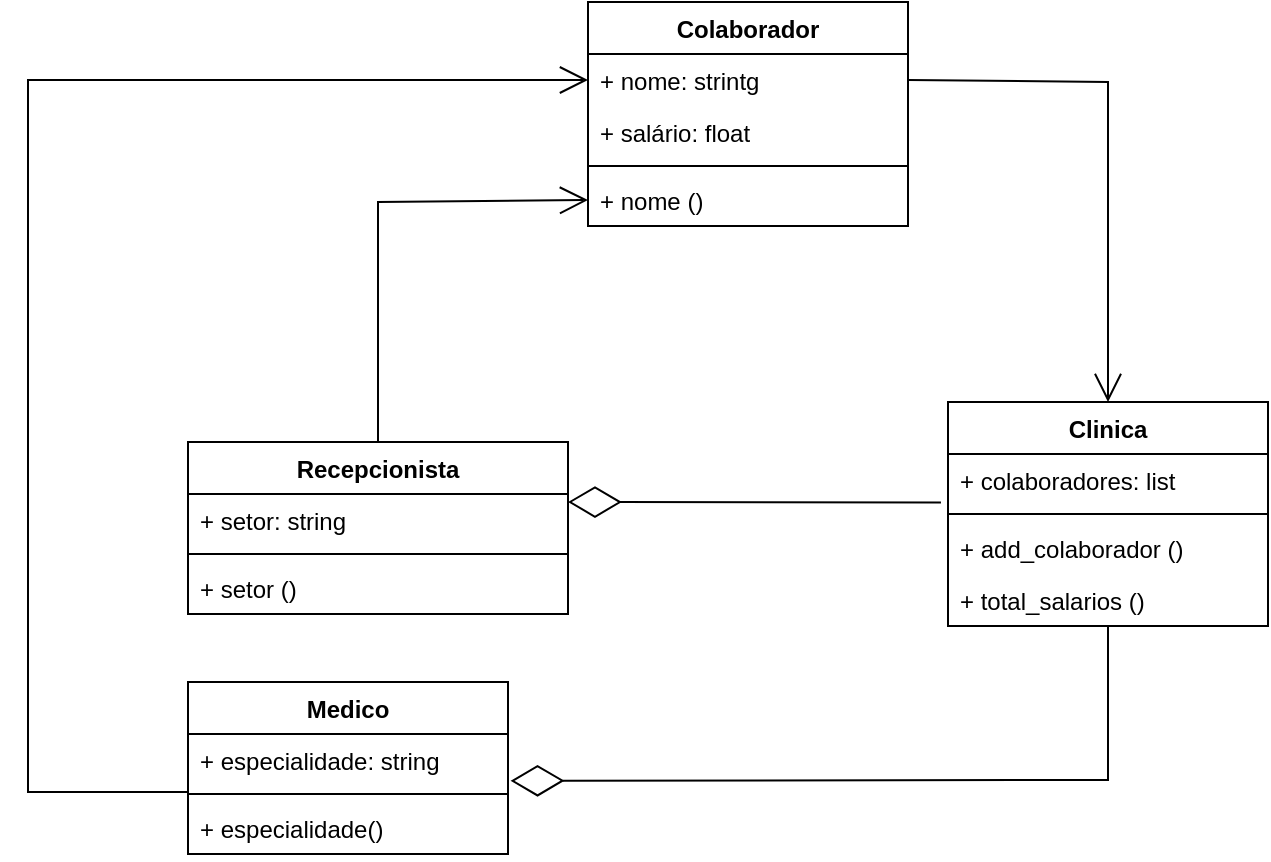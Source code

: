 <mxfile version="17.2.5" type="device"><diagram id="7FpX_erR9Wc104CND5sk" name="Page-1"><mxGraphModel dx="1422" dy="705" grid="1" gridSize="10" guides="1" tooltips="1" connect="1" arrows="1" fold="1" page="1" pageScale="1" pageWidth="3300" pageHeight="4681" math="0" shadow="0"><root><mxCell id="0"/><mxCell id="1" parent="0"/><mxCell id="ruxpqQv0q9wyHVtwqUy3-1" value="Clinica" style="swimlane;fontStyle=1;align=center;verticalAlign=top;childLayout=stackLayout;horizontal=1;startSize=26;horizontalStack=0;resizeParent=1;resizeParentMax=0;resizeLast=0;collapsible=1;marginBottom=0;" parent="1" vertex="1"><mxGeometry x="620" y="210" width="160" height="112" as="geometry"/></mxCell><mxCell id="ruxpqQv0q9wyHVtwqUy3-2" value="+ colaboradores: list" style="text;strokeColor=none;fillColor=none;align=left;verticalAlign=top;spacingLeft=4;spacingRight=4;overflow=hidden;rotatable=0;points=[[0,0.5],[1,0.5]];portConstraint=eastwest;" parent="ruxpqQv0q9wyHVtwqUy3-1" vertex="1"><mxGeometry y="26" width="160" height="26" as="geometry"/></mxCell><mxCell id="ruxpqQv0q9wyHVtwqUy3-3" value="" style="line;strokeWidth=1;fillColor=none;align=left;verticalAlign=middle;spacingTop=-1;spacingLeft=3;spacingRight=3;rotatable=0;labelPosition=right;points=[];portConstraint=eastwest;" parent="ruxpqQv0q9wyHVtwqUy3-1" vertex="1"><mxGeometry y="52" width="160" height="8" as="geometry"/></mxCell><mxCell id="ruxpqQv0q9wyHVtwqUy3-4" value="+ add_colaborador ()" style="text;strokeColor=none;fillColor=none;align=left;verticalAlign=top;spacingLeft=4;spacingRight=4;overflow=hidden;rotatable=0;points=[[0,0.5],[1,0.5]];portConstraint=eastwest;" parent="ruxpqQv0q9wyHVtwqUy3-1" vertex="1"><mxGeometry y="60" width="160" height="26" as="geometry"/></mxCell><mxCell id="ruxpqQv0q9wyHVtwqUy3-22" value="+ total_salarios ()" style="text;strokeColor=none;fillColor=none;align=left;verticalAlign=top;spacingLeft=4;spacingRight=4;overflow=hidden;rotatable=0;points=[[0,0.5],[1,0.5]];portConstraint=eastwest;" parent="ruxpqQv0q9wyHVtwqUy3-1" vertex="1"><mxGeometry y="86" width="160" height="26" as="geometry"/></mxCell><mxCell id="ruxpqQv0q9wyHVtwqUy3-5" value="Colaborador" style="swimlane;fontStyle=1;align=center;verticalAlign=top;childLayout=stackLayout;horizontal=1;startSize=26;horizontalStack=0;resizeParent=1;resizeParentMax=0;resizeLast=0;collapsible=1;marginBottom=0;" parent="1" vertex="1"><mxGeometry x="440" y="10" width="160" height="112" as="geometry"/></mxCell><mxCell id="ruxpqQv0q9wyHVtwqUy3-6" value="+ nome: strintg" style="text;strokeColor=none;fillColor=none;align=left;verticalAlign=top;spacingLeft=4;spacingRight=4;overflow=hidden;rotatable=0;points=[[0,0.5],[1,0.5]];portConstraint=eastwest;" parent="ruxpqQv0q9wyHVtwqUy3-5" vertex="1"><mxGeometry y="26" width="160" height="26" as="geometry"/></mxCell><mxCell id="vU4_ta7W8LW8CaDpq-Ht-1" value="+ salário: float" style="text;strokeColor=none;fillColor=none;align=left;verticalAlign=top;spacingLeft=4;spacingRight=4;overflow=hidden;rotatable=0;points=[[0,0.5],[1,0.5]];portConstraint=eastwest;" vertex="1" parent="ruxpqQv0q9wyHVtwqUy3-5"><mxGeometry y="52" width="160" height="26" as="geometry"/></mxCell><mxCell id="ruxpqQv0q9wyHVtwqUy3-7" value="" style="line;strokeWidth=1;fillColor=none;align=left;verticalAlign=middle;spacingTop=-1;spacingLeft=3;spacingRight=3;rotatable=0;labelPosition=right;points=[];portConstraint=eastwest;" parent="ruxpqQv0q9wyHVtwqUy3-5" vertex="1"><mxGeometry y="78" width="160" height="8" as="geometry"/></mxCell><mxCell id="ruxpqQv0q9wyHVtwqUy3-8" value="+ nome ()" style="text;strokeColor=none;fillColor=none;align=left;verticalAlign=top;spacingLeft=4;spacingRight=4;overflow=hidden;rotatable=0;points=[[0,0.5],[1,0.5]];portConstraint=eastwest;" parent="ruxpqQv0q9wyHVtwqUy3-5" vertex="1"><mxGeometry y="86" width="160" height="26" as="geometry"/></mxCell><mxCell id="ruxpqQv0q9wyHVtwqUy3-9" value="Medico" style="swimlane;fontStyle=1;align=center;verticalAlign=top;childLayout=stackLayout;horizontal=1;startSize=26;horizontalStack=0;resizeParent=1;resizeParentMax=0;resizeLast=0;collapsible=1;marginBottom=0;" parent="1" vertex="1"><mxGeometry x="240" y="350" width="160" height="86" as="geometry"/></mxCell><mxCell id="vU4_ta7W8LW8CaDpq-Ht-2" value="+ especialidade: string" style="text;strokeColor=none;fillColor=none;align=left;verticalAlign=top;spacingLeft=4;spacingRight=4;overflow=hidden;rotatable=0;points=[[0,0.5],[1,0.5]];portConstraint=eastwest;" vertex="1" parent="ruxpqQv0q9wyHVtwqUy3-9"><mxGeometry y="26" width="160" height="26" as="geometry"/></mxCell><mxCell id="ruxpqQv0q9wyHVtwqUy3-11" value="" style="line;strokeWidth=1;fillColor=none;align=left;verticalAlign=middle;spacingTop=-1;spacingLeft=3;spacingRight=3;rotatable=0;labelPosition=right;points=[];portConstraint=eastwest;" parent="ruxpqQv0q9wyHVtwqUy3-9" vertex="1"><mxGeometry y="52" width="160" height="8" as="geometry"/></mxCell><mxCell id="ruxpqQv0q9wyHVtwqUy3-12" value="+ especialidade()" style="text;strokeColor=none;fillColor=none;align=left;verticalAlign=top;spacingLeft=4;spacingRight=4;overflow=hidden;rotatable=0;points=[[0,0.5],[1,0.5]];portConstraint=eastwest;" parent="ruxpqQv0q9wyHVtwqUy3-9" vertex="1"><mxGeometry y="60" width="160" height="26" as="geometry"/></mxCell><mxCell id="ruxpqQv0q9wyHVtwqUy3-13" value="Recepcionista" style="swimlane;fontStyle=1;align=center;verticalAlign=top;childLayout=stackLayout;horizontal=1;startSize=26;horizontalStack=0;resizeParent=1;resizeParentMax=0;resizeLast=0;collapsible=1;marginBottom=0;" parent="1" vertex="1"><mxGeometry x="240" y="230" width="190" height="86" as="geometry"/></mxCell><mxCell id="ruxpqQv0q9wyHVtwqUy3-14" value="+ setor: string" style="text;strokeColor=none;fillColor=none;align=left;verticalAlign=top;spacingLeft=4;spacingRight=4;overflow=hidden;rotatable=0;points=[[0,0.5],[1,0.5]];portConstraint=eastwest;" parent="ruxpqQv0q9wyHVtwqUy3-13" vertex="1"><mxGeometry y="26" width="190" height="26" as="geometry"/></mxCell><mxCell id="ruxpqQv0q9wyHVtwqUy3-15" value="" style="line;strokeWidth=1;fillColor=none;align=left;verticalAlign=middle;spacingTop=-1;spacingLeft=3;spacingRight=3;rotatable=0;labelPosition=right;points=[];portConstraint=eastwest;" parent="ruxpqQv0q9wyHVtwqUy3-13" vertex="1"><mxGeometry y="52" width="190" height="8" as="geometry"/></mxCell><mxCell id="ruxpqQv0q9wyHVtwqUy3-16" value="+ setor ()" style="text;strokeColor=none;fillColor=none;align=left;verticalAlign=top;spacingLeft=4;spacingRight=4;overflow=hidden;rotatable=0;points=[[0,0.5],[1,0.5]];portConstraint=eastwest;" parent="ruxpqQv0q9wyHVtwqUy3-13" vertex="1"><mxGeometry y="60" width="190" height="26" as="geometry"/></mxCell><mxCell id="ruxpqQv0q9wyHVtwqUy3-17" value="" style="endArrow=open;endFill=1;endSize=12;html=1;rounded=0;exitX=0.5;exitY=0;exitDx=0;exitDy=0;entryX=0;entryY=0.5;entryDx=0;entryDy=0;" parent="1" source="ruxpqQv0q9wyHVtwqUy3-13" target="ruxpqQv0q9wyHVtwqUy3-8" edge="1"><mxGeometry width="160" relative="1" as="geometry"><mxPoint x="370" y="280" as="sourcePoint"/><mxPoint x="530" y="280" as="targetPoint"/><Array as="points"><mxPoint x="335" y="110"/></Array></mxGeometry></mxCell><mxCell id="ruxpqQv0q9wyHVtwqUy3-18" value="" style="endArrow=open;endFill=1;endSize=12;html=1;rounded=0;exitX=-0.002;exitY=0.375;exitDx=0;exitDy=0;exitPerimeter=0;entryX=0;entryY=0.5;entryDx=0;entryDy=0;" parent="1" source="ruxpqQv0q9wyHVtwqUy3-11" target="ruxpqQv0q9wyHVtwqUy3-6" edge="1"><mxGeometry width="160" relative="1" as="geometry"><mxPoint x="370" y="280" as="sourcePoint"/><mxPoint x="530" y="280" as="targetPoint"/><Array as="points"><mxPoint x="160" y="405"/><mxPoint x="160" y="49"/></Array></mxGeometry></mxCell><mxCell id="ruxpqQv0q9wyHVtwqUy3-19" value="" style="endArrow=diamondThin;endFill=0;endSize=24;html=1;rounded=0;exitX=-0.022;exitY=0.931;exitDx=0;exitDy=0;exitPerimeter=0;" parent="1" source="ruxpqQv0q9wyHVtwqUy3-2" edge="1"><mxGeometry width="160" relative="1" as="geometry"><mxPoint x="370" y="280" as="sourcePoint"/><mxPoint x="430" y="260" as="targetPoint"/></mxGeometry></mxCell><mxCell id="ruxpqQv0q9wyHVtwqUy3-20" value="" style="endArrow=diamondThin;endFill=0;endSize=24;html=1;rounded=0;entryX=1.008;entryY=0.9;entryDx=0;entryDy=0;entryPerimeter=0;" parent="1" source="ruxpqQv0q9wyHVtwqUy3-22" edge="1"><mxGeometry width="160" relative="1" as="geometry"><mxPoint x="700" y="330" as="sourcePoint"/><mxPoint x="401.28" y="399.4" as="targetPoint"/><Array as="points"><mxPoint x="700" y="399"/></Array></mxGeometry></mxCell><mxCell id="ruxpqQv0q9wyHVtwqUy3-21" value="" style="endArrow=open;endFill=1;endSize=12;html=1;rounded=0;exitX=1;exitY=0.5;exitDx=0;exitDy=0;entryX=0.5;entryY=0;entryDx=0;entryDy=0;" parent="1" source="ruxpqQv0q9wyHVtwqUy3-6" target="ruxpqQv0q9wyHVtwqUy3-1" edge="1"><mxGeometry width="160" relative="1" as="geometry"><mxPoint x="640" y="140" as="sourcePoint"/><mxPoint x="530" y="380" as="targetPoint"/><Array as="points"><mxPoint x="700" y="50"/></Array></mxGeometry></mxCell></root></mxGraphModel></diagram></mxfile>